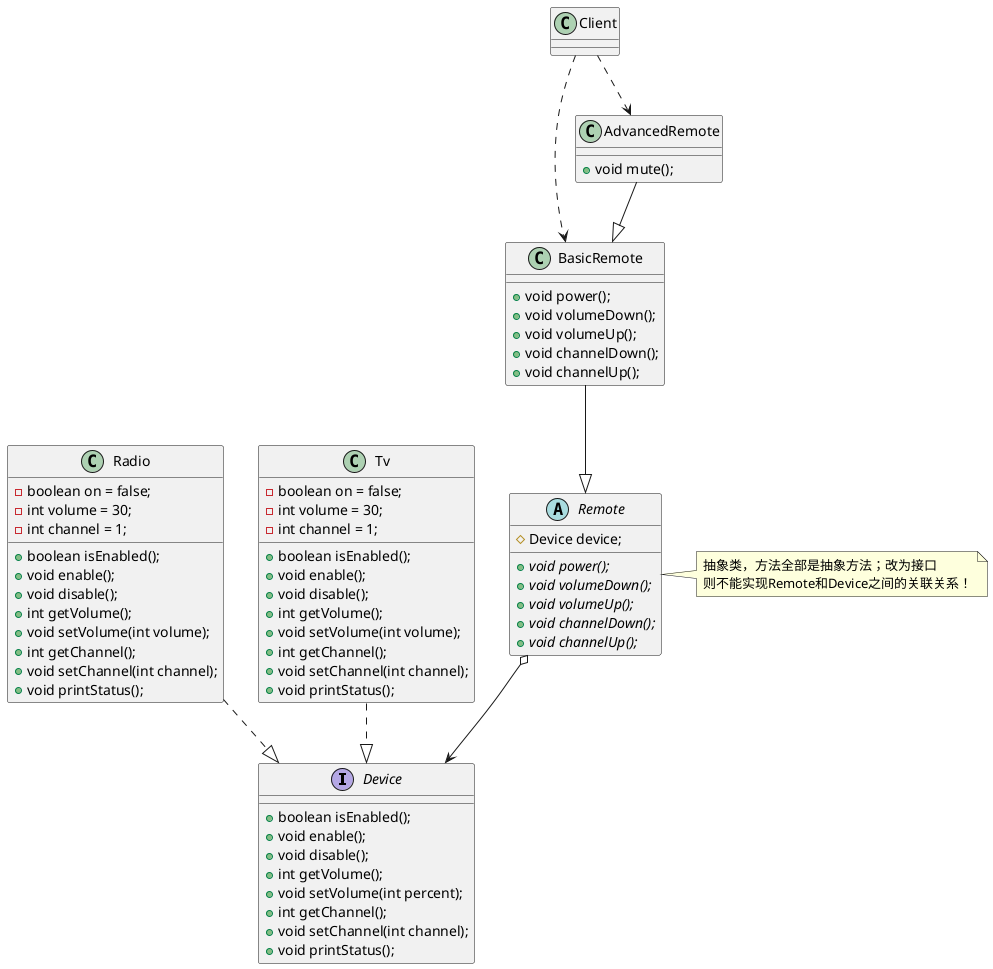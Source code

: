 @startuml
/'设备和远程控制之间的桥接'/
/'所有设备的通用接口'/
interface Device{
  + boolean isEnabled();
  + void enable();
  + void disable();
  + int getVolume();
  + void setVolume(int percent);
  + int getChannel();
  + void setChannel(int channel);
  + void printStatus();
}
/'收音机'/
class Radio{
  - boolean on = false;
  - int volume = 30;
  - int channel = 1;

  + boolean isEnabled();
  + void enable();
  + void disable();
  + int getVolume();
  + void setVolume(int volume);
  + int getChannel();
  + void setChannel(int channel);
  + void printStatus();
}
Radio ..|> Device
/'电视机'/
class Tv{
  - boolean on = false;
  - int volume = 30;
  - int channel = 1;

  + boolean isEnabled();
  + void enable();
  + void disable();
  + int getVolume();
  + void setVolume(int volume);
  + int getChannel();
  + void setChannel(int channel);
  + void printStatus();
}
Tv ..|> Device

/'所有远程控制器的通用接口'/
abstract Remote{
  # Device device;

  + {abstract} void power();
  + {abstract} void volumeDown();
  + {abstract} void volumeUp();
  + {abstract} void channelDown();
  + {abstract} void channelUp();
}
Remote o--> Device
note right of Remote: 抽象类，方法全部是抽象方法；改为接口\n则不能实现Remote和Device之间的关联关系！
/'基础远程控制器'/
class BasicRemote{
  + void power();
  + void volumeDown();
  + void volumeUp();
  + void channelDown();
  + void channelUp();
}
BasicRemote --|> Remote
/'高级远程控制器'/
class AdvancedRemote{
  + void mute();
}
AdvancedRemote --|> BasicRemote
/'客户端'/
class Client{
}
Client ..> AdvancedRemote
Client ..> BasicRemote

@enduml
